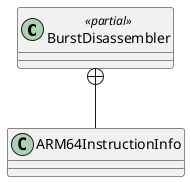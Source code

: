 @startuml
class BurstDisassembler <<partial>> {
}
class ARM64InstructionInfo {
}
BurstDisassembler +-- ARM64InstructionInfo
@enduml
